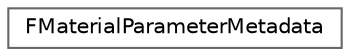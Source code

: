 digraph "Graphical Class Hierarchy"
{
 // INTERACTIVE_SVG=YES
 // LATEX_PDF_SIZE
  bgcolor="transparent";
  edge [fontname=Helvetica,fontsize=10,labelfontname=Helvetica,labelfontsize=10];
  node [fontname=Helvetica,fontsize=10,shape=box,height=0.2,width=0.4];
  rankdir="LR";
  Node0 [id="Node000000",label="FMaterialParameterMetadata",height=0.2,width=0.4,color="grey40", fillcolor="white", style="filled",URL="$d9/dab/structFMaterialParameterMetadata.html",tooltip="Holds a value, along with editor-only metadata that describes that value."];
}

